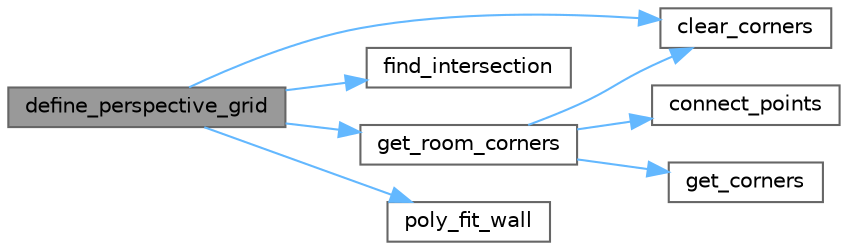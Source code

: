digraph "define_perspective_grid"
{
 // LATEX_PDF_SIZE
  bgcolor="transparent";
  edge [fontname=Helvetica,fontsize=10,labelfontname=Helvetica,labelfontsize=10];
  node [fontname=Helvetica,fontsize=10,shape=box,height=0.2,width=0.4];
  rankdir="LR";
  Node1 [id="Node000001",label="define_perspective_grid",height=0.2,width=0.4,color="gray40", fillcolor="grey60", style="filled", fontcolor="black",tooltip=" "];
  Node1 -> Node2 [id="edge1_Node000001_Node000002",color="steelblue1",style="solid",tooltip=" "];
  Node2 [id="Node000002",label="clear_corners",height=0.2,width=0.4,color="grey40", fillcolor="white", style="filled",URL="$a00206.html#ab0188ed983122bc7494460062c8ca22b",tooltip=" "];
  Node1 -> Node3 [id="edge2_Node000001_Node000003",color="steelblue1",style="solid",tooltip=" "];
  Node3 [id="Node000003",label="find_intersection",height=0.2,width=0.4,color="grey40", fillcolor="white", style="filled",URL="$a00206.html#a54166ae0c7b7f8e5aadcc81eda56ce58",tooltip=" "];
  Node1 -> Node4 [id="edge3_Node000001_Node000004",color="steelblue1",style="solid",tooltip=" "];
  Node4 [id="Node000004",label="get_room_corners",height=0.2,width=0.4,color="grey40", fillcolor="white", style="filled",URL="$a00206.html#a1cc866ee6a78b68a77485eb1eb0f00ba",tooltip=" "];
  Node4 -> Node2 [id="edge4_Node000004_Node000002",color="steelblue1",style="solid",tooltip=" "];
  Node4 -> Node5 [id="edge5_Node000004_Node000005",color="steelblue1",style="solid",tooltip=" "];
  Node5 [id="Node000005",label="connect_points",height=0.2,width=0.4,color="grey40", fillcolor="white", style="filled",URL="$a00206.html#ae2c8ef2eee13d8eb75d88c0559626fac",tooltip=" "];
  Node4 -> Node6 [id="edge6_Node000004_Node000006",color="steelblue1",style="solid",tooltip=" "];
  Node6 [id="Node000006",label="get_corners",height=0.2,width=0.4,color="grey40", fillcolor="white", style="filled",URL="$a00206.html#a7975986cd4d5ecccaadb6a9a0a521e1e",tooltip=" "];
  Node1 -> Node7 [id="edge7_Node000001_Node000007",color="steelblue1",style="solid",tooltip=" "];
  Node7 [id="Node000007",label="poly_fit_wall",height=0.2,width=0.4,color="grey40", fillcolor="white", style="filled",URL="$a00206.html#a9ddc57e65b6b90133dae37504451b764",tooltip=" "];
}
